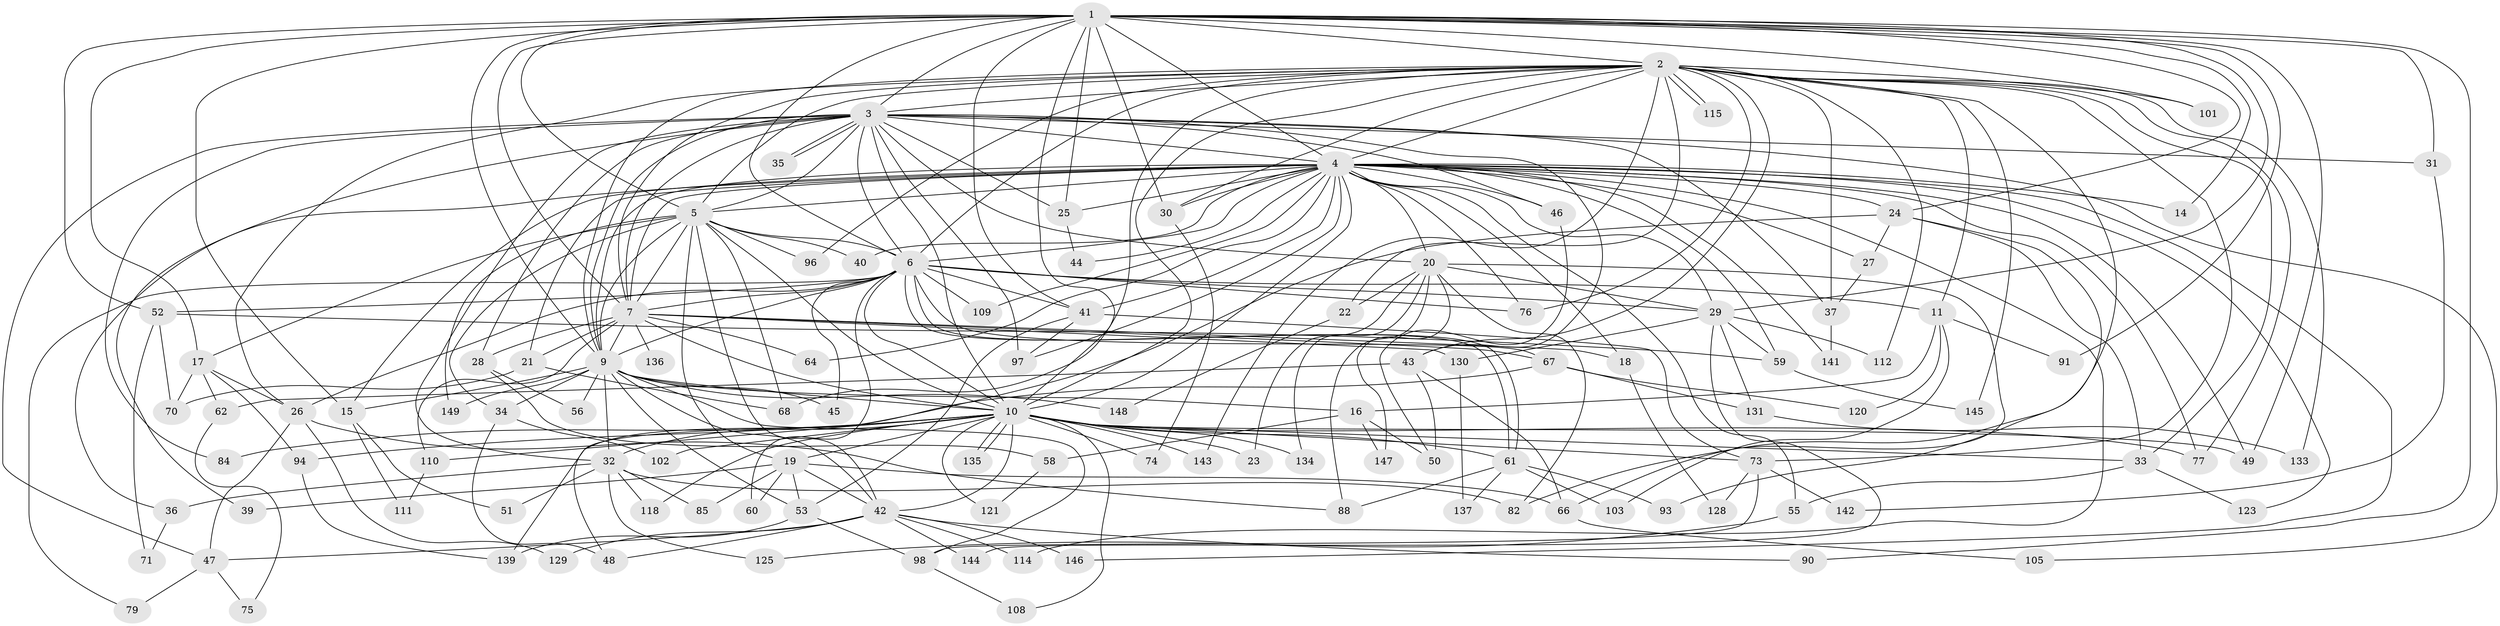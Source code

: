 // Generated by graph-tools (version 1.1) at 2025/51/02/27/25 19:51:48]
// undirected, 114 vertices, 275 edges
graph export_dot {
graph [start="1"]
  node [color=gray90,style=filled];
  1 [super="+132"];
  2 [super="+126"];
  3 [super="+65"];
  4 [super="+8"];
  5 [super="+86"];
  6 [super="+99"];
  7 [super="+13"];
  9 [super="+12"];
  10 [super="+72"];
  11;
  14;
  15 [super="+92"];
  16;
  17;
  18;
  19 [super="+81"];
  20 [super="+119"];
  21;
  22;
  23;
  24 [super="+89"];
  25 [super="+116"];
  26 [super="+54"];
  27;
  28;
  29 [super="+127"];
  30 [super="+38"];
  31;
  32 [super="+106"];
  33;
  34;
  35;
  36;
  37;
  39;
  40;
  41 [super="+63"];
  42 [super="+57"];
  43;
  44;
  45;
  46 [super="+100"];
  47 [super="+138"];
  48 [super="+113"];
  49;
  50;
  51;
  52;
  53 [super="+83"];
  55;
  56;
  58;
  59 [super="+122"];
  60;
  61 [super="+69"];
  62;
  64;
  66 [super="+95"];
  67;
  68 [super="+87"];
  70 [super="+124"];
  71;
  73 [super="+78"];
  74;
  75;
  76 [super="+80"];
  77;
  79;
  82;
  84;
  85;
  88 [super="+104"];
  90;
  91;
  93;
  94;
  96;
  97 [super="+107"];
  98 [super="+117"];
  101;
  102;
  103;
  105;
  108;
  109;
  110;
  111;
  112;
  114;
  115;
  118;
  120;
  121;
  123;
  125;
  128;
  129;
  130;
  131;
  133;
  134;
  135;
  136;
  137;
  139 [super="+140"];
  141;
  142;
  143;
  144;
  145;
  146;
  147;
  148;
  149;
  1 -- 2;
  1 -- 3;
  1 -- 4 [weight=2];
  1 -- 5;
  1 -- 6;
  1 -- 7;
  1 -- 9;
  1 -- 10 [weight=2];
  1 -- 14;
  1 -- 17;
  1 -- 24;
  1 -- 30;
  1 -- 31;
  1 -- 41;
  1 -- 49;
  1 -- 52;
  1 -- 90;
  1 -- 91;
  1 -- 101;
  1 -- 29;
  1 -- 15;
  1 -- 25;
  2 -- 3;
  2 -- 4 [weight=2];
  2 -- 5;
  2 -- 6;
  2 -- 7;
  2 -- 9 [weight=2];
  2 -- 10;
  2 -- 11;
  2 -- 22;
  2 -- 26;
  2 -- 30;
  2 -- 33;
  2 -- 37;
  2 -- 43;
  2 -- 68;
  2 -- 73;
  2 -- 76;
  2 -- 82;
  2 -- 96;
  2 -- 101;
  2 -- 112;
  2 -- 115;
  2 -- 115;
  2 -- 133;
  2 -- 143;
  2 -- 145;
  2 -- 77;
  3 -- 4 [weight=2];
  3 -- 5;
  3 -- 6;
  3 -- 7 [weight=2];
  3 -- 9;
  3 -- 10;
  3 -- 20;
  3 -- 25;
  3 -- 28;
  3 -- 31;
  3 -- 32;
  3 -- 35;
  3 -- 35;
  3 -- 39;
  3 -- 43;
  3 -- 46;
  3 -- 47;
  3 -- 84;
  3 -- 97;
  3 -- 105;
  3 -- 37;
  4 -- 5 [weight=2];
  4 -- 6 [weight=2];
  4 -- 7 [weight=2];
  4 -- 9 [weight=2];
  4 -- 10 [weight=2];
  4 -- 14;
  4 -- 15;
  4 -- 18;
  4 -- 20;
  4 -- 21;
  4 -- 25;
  4 -- 27;
  4 -- 29;
  4 -- 46;
  4 -- 49;
  4 -- 55;
  4 -- 64;
  4 -- 97;
  4 -- 109;
  4 -- 114;
  4 -- 141;
  4 -- 76;
  4 -- 77;
  4 -- 146;
  4 -- 24;
  4 -- 36;
  4 -- 40;
  4 -- 44;
  4 -- 123;
  4 -- 30;
  4 -- 41;
  4 -- 59;
  5 -- 6;
  5 -- 7;
  5 -- 9;
  5 -- 10;
  5 -- 17;
  5 -- 19;
  5 -- 34;
  5 -- 40;
  5 -- 42;
  5 -- 96;
  5 -- 149;
  5 -- 68 [weight=2];
  6 -- 7;
  6 -- 9;
  6 -- 10;
  6 -- 11;
  6 -- 26;
  6 -- 41;
  6 -- 45;
  6 -- 52;
  6 -- 60;
  6 -- 61;
  6 -- 61;
  6 -- 67;
  6 -- 79;
  6 -- 109;
  6 -- 29;
  6 -- 76;
  7 -- 9;
  7 -- 10;
  7 -- 21;
  7 -- 64;
  7 -- 67;
  7 -- 110;
  7 -- 18;
  7 -- 130;
  7 -- 136;
  7 -- 28;
  9 -- 10;
  9 -- 15;
  9 -- 16;
  9 -- 32;
  9 -- 34;
  9 -- 45;
  9 -- 56;
  9 -- 98;
  9 -- 148;
  9 -- 149;
  9 -- 53;
  9 -- 42;
  10 -- 19;
  10 -- 23;
  10 -- 33;
  10 -- 42;
  10 -- 74;
  10 -- 77;
  10 -- 84;
  10 -- 94;
  10 -- 102;
  10 -- 108;
  10 -- 110;
  10 -- 121;
  10 -- 134;
  10 -- 135;
  10 -- 135;
  10 -- 143;
  10 -- 49;
  10 -- 118;
  10 -- 32;
  10 -- 61;
  10 -- 73;
  11 -- 16;
  11 -- 91;
  11 -- 103;
  11 -- 120;
  15 -- 51;
  15 -- 111;
  16 -- 50;
  16 -- 58;
  16 -- 147;
  17 -- 62;
  17 -- 94;
  17 -- 26;
  17 -- 70;
  18 -- 128;
  19 -- 39;
  19 -- 53;
  19 -- 60;
  19 -- 66;
  19 -- 85;
  19 -- 42;
  20 -- 22;
  20 -- 23;
  20 -- 29;
  20 -- 66;
  20 -- 88;
  20 -- 134;
  20 -- 147;
  20 -- 82;
  21 -- 68;
  21 -- 70;
  22 -- 148;
  24 -- 27;
  24 -- 48;
  24 -- 93;
  24 -- 33;
  25 -- 44;
  26 -- 129;
  26 -- 88;
  26 -- 47;
  27 -- 37;
  28 -- 56;
  28 -- 58;
  29 -- 59;
  29 -- 112;
  29 -- 131;
  29 -- 144;
  29 -- 130;
  30 -- 74;
  31 -- 142;
  32 -- 36;
  32 -- 51;
  32 -- 82;
  32 -- 85;
  32 -- 118;
  32 -- 125;
  33 -- 55;
  33 -- 123;
  34 -- 48;
  34 -- 102;
  36 -- 71;
  37 -- 141;
  41 -- 53;
  41 -- 73;
  41 -- 97;
  42 -- 47;
  42 -- 114;
  42 -- 129;
  42 -- 144;
  42 -- 146;
  42 -- 48;
  42 -- 90;
  43 -- 50;
  43 -- 62;
  43 -- 66;
  46 -- 50;
  47 -- 75;
  47 -- 79;
  52 -- 59;
  52 -- 70;
  52 -- 71;
  53 -- 139;
  53 -- 98;
  55 -- 125;
  58 -- 121;
  59 -- 145;
  61 -- 93;
  61 -- 103;
  61 -- 137;
  61 -- 88;
  62 -- 75;
  66 -- 105;
  67 -- 120;
  67 -- 131;
  67 -- 139;
  73 -- 128;
  73 -- 142;
  73 -- 98;
  94 -- 139;
  98 -- 108;
  110 -- 111;
  130 -- 137;
  131 -- 133;
}
